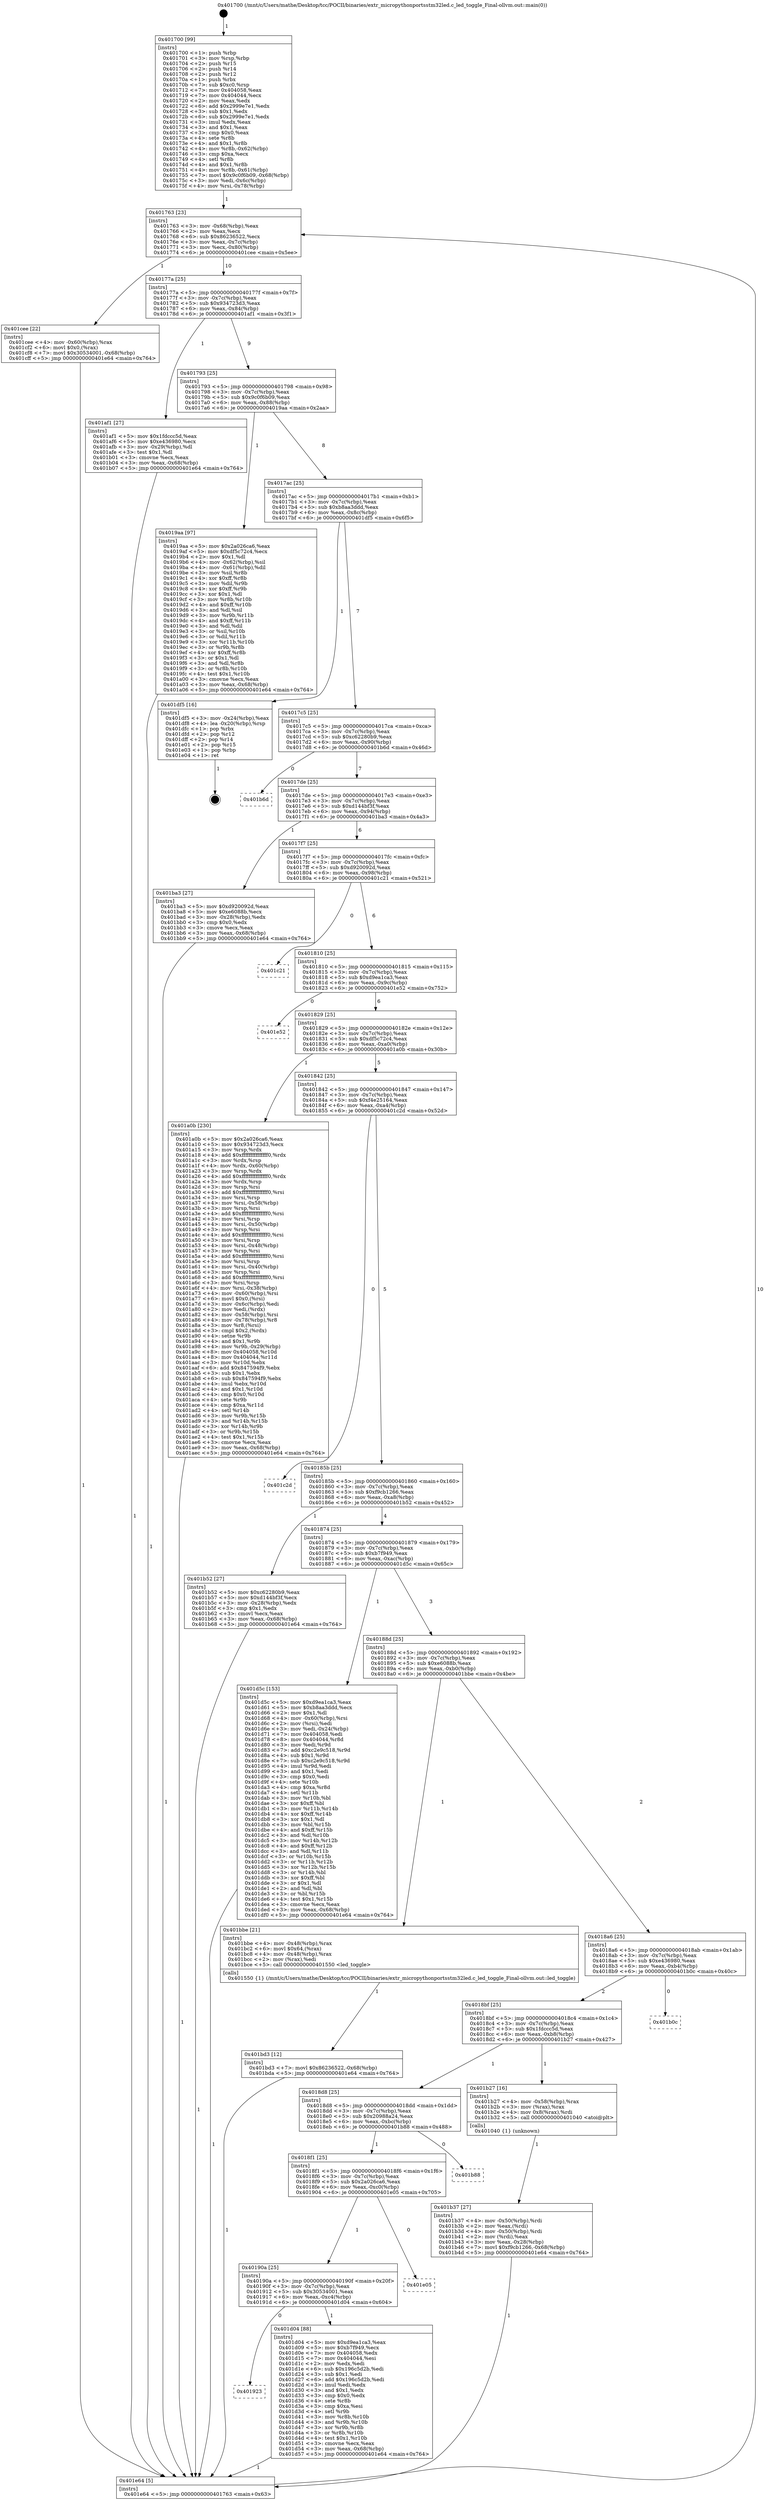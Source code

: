digraph "0x401700" {
  label = "0x401700 (/mnt/c/Users/mathe/Desktop/tcc/POCII/binaries/extr_micropythonportsstm32led.c_led_toggle_Final-ollvm.out::main(0))"
  labelloc = "t"
  node[shape=record]

  Entry [label="",width=0.3,height=0.3,shape=circle,fillcolor=black,style=filled]
  "0x401763" [label="{
     0x401763 [23]\l
     | [instrs]\l
     &nbsp;&nbsp;0x401763 \<+3\>: mov -0x68(%rbp),%eax\l
     &nbsp;&nbsp;0x401766 \<+2\>: mov %eax,%ecx\l
     &nbsp;&nbsp;0x401768 \<+6\>: sub $0x86236522,%ecx\l
     &nbsp;&nbsp;0x40176e \<+3\>: mov %eax,-0x7c(%rbp)\l
     &nbsp;&nbsp;0x401771 \<+3\>: mov %ecx,-0x80(%rbp)\l
     &nbsp;&nbsp;0x401774 \<+6\>: je 0000000000401cee \<main+0x5ee\>\l
  }"]
  "0x401cee" [label="{
     0x401cee [22]\l
     | [instrs]\l
     &nbsp;&nbsp;0x401cee \<+4\>: mov -0x60(%rbp),%rax\l
     &nbsp;&nbsp;0x401cf2 \<+6\>: movl $0x0,(%rax)\l
     &nbsp;&nbsp;0x401cf8 \<+7\>: movl $0x30534001,-0x68(%rbp)\l
     &nbsp;&nbsp;0x401cff \<+5\>: jmp 0000000000401e64 \<main+0x764\>\l
  }"]
  "0x40177a" [label="{
     0x40177a [25]\l
     | [instrs]\l
     &nbsp;&nbsp;0x40177a \<+5\>: jmp 000000000040177f \<main+0x7f\>\l
     &nbsp;&nbsp;0x40177f \<+3\>: mov -0x7c(%rbp),%eax\l
     &nbsp;&nbsp;0x401782 \<+5\>: sub $0x934723d3,%eax\l
     &nbsp;&nbsp;0x401787 \<+6\>: mov %eax,-0x84(%rbp)\l
     &nbsp;&nbsp;0x40178d \<+6\>: je 0000000000401af1 \<main+0x3f1\>\l
  }"]
  Exit [label="",width=0.3,height=0.3,shape=circle,fillcolor=black,style=filled,peripheries=2]
  "0x401af1" [label="{
     0x401af1 [27]\l
     | [instrs]\l
     &nbsp;&nbsp;0x401af1 \<+5\>: mov $0x1fdccc5d,%eax\l
     &nbsp;&nbsp;0x401af6 \<+5\>: mov $0xe436980,%ecx\l
     &nbsp;&nbsp;0x401afb \<+3\>: mov -0x29(%rbp),%dl\l
     &nbsp;&nbsp;0x401afe \<+3\>: test $0x1,%dl\l
     &nbsp;&nbsp;0x401b01 \<+3\>: cmovne %ecx,%eax\l
     &nbsp;&nbsp;0x401b04 \<+3\>: mov %eax,-0x68(%rbp)\l
     &nbsp;&nbsp;0x401b07 \<+5\>: jmp 0000000000401e64 \<main+0x764\>\l
  }"]
  "0x401793" [label="{
     0x401793 [25]\l
     | [instrs]\l
     &nbsp;&nbsp;0x401793 \<+5\>: jmp 0000000000401798 \<main+0x98\>\l
     &nbsp;&nbsp;0x401798 \<+3\>: mov -0x7c(%rbp),%eax\l
     &nbsp;&nbsp;0x40179b \<+5\>: sub $0x9c0f6b09,%eax\l
     &nbsp;&nbsp;0x4017a0 \<+6\>: mov %eax,-0x88(%rbp)\l
     &nbsp;&nbsp;0x4017a6 \<+6\>: je 00000000004019aa \<main+0x2aa\>\l
  }"]
  "0x401923" [label="{
     0x401923\l
  }", style=dashed]
  "0x4019aa" [label="{
     0x4019aa [97]\l
     | [instrs]\l
     &nbsp;&nbsp;0x4019aa \<+5\>: mov $0x2a026ca6,%eax\l
     &nbsp;&nbsp;0x4019af \<+5\>: mov $0xdf5c72c4,%ecx\l
     &nbsp;&nbsp;0x4019b4 \<+2\>: mov $0x1,%dl\l
     &nbsp;&nbsp;0x4019b6 \<+4\>: mov -0x62(%rbp),%sil\l
     &nbsp;&nbsp;0x4019ba \<+4\>: mov -0x61(%rbp),%dil\l
     &nbsp;&nbsp;0x4019be \<+3\>: mov %sil,%r8b\l
     &nbsp;&nbsp;0x4019c1 \<+4\>: xor $0xff,%r8b\l
     &nbsp;&nbsp;0x4019c5 \<+3\>: mov %dil,%r9b\l
     &nbsp;&nbsp;0x4019c8 \<+4\>: xor $0xff,%r9b\l
     &nbsp;&nbsp;0x4019cc \<+3\>: xor $0x1,%dl\l
     &nbsp;&nbsp;0x4019cf \<+3\>: mov %r8b,%r10b\l
     &nbsp;&nbsp;0x4019d2 \<+4\>: and $0xff,%r10b\l
     &nbsp;&nbsp;0x4019d6 \<+3\>: and %dl,%sil\l
     &nbsp;&nbsp;0x4019d9 \<+3\>: mov %r9b,%r11b\l
     &nbsp;&nbsp;0x4019dc \<+4\>: and $0xff,%r11b\l
     &nbsp;&nbsp;0x4019e0 \<+3\>: and %dl,%dil\l
     &nbsp;&nbsp;0x4019e3 \<+3\>: or %sil,%r10b\l
     &nbsp;&nbsp;0x4019e6 \<+3\>: or %dil,%r11b\l
     &nbsp;&nbsp;0x4019e9 \<+3\>: xor %r11b,%r10b\l
     &nbsp;&nbsp;0x4019ec \<+3\>: or %r9b,%r8b\l
     &nbsp;&nbsp;0x4019ef \<+4\>: xor $0xff,%r8b\l
     &nbsp;&nbsp;0x4019f3 \<+3\>: or $0x1,%dl\l
     &nbsp;&nbsp;0x4019f6 \<+3\>: and %dl,%r8b\l
     &nbsp;&nbsp;0x4019f9 \<+3\>: or %r8b,%r10b\l
     &nbsp;&nbsp;0x4019fc \<+4\>: test $0x1,%r10b\l
     &nbsp;&nbsp;0x401a00 \<+3\>: cmovne %ecx,%eax\l
     &nbsp;&nbsp;0x401a03 \<+3\>: mov %eax,-0x68(%rbp)\l
     &nbsp;&nbsp;0x401a06 \<+5\>: jmp 0000000000401e64 \<main+0x764\>\l
  }"]
  "0x4017ac" [label="{
     0x4017ac [25]\l
     | [instrs]\l
     &nbsp;&nbsp;0x4017ac \<+5\>: jmp 00000000004017b1 \<main+0xb1\>\l
     &nbsp;&nbsp;0x4017b1 \<+3\>: mov -0x7c(%rbp),%eax\l
     &nbsp;&nbsp;0x4017b4 \<+5\>: sub $0xb8aa3ddd,%eax\l
     &nbsp;&nbsp;0x4017b9 \<+6\>: mov %eax,-0x8c(%rbp)\l
     &nbsp;&nbsp;0x4017bf \<+6\>: je 0000000000401df5 \<main+0x6f5\>\l
  }"]
  "0x401e64" [label="{
     0x401e64 [5]\l
     | [instrs]\l
     &nbsp;&nbsp;0x401e64 \<+5\>: jmp 0000000000401763 \<main+0x63\>\l
  }"]
  "0x401700" [label="{
     0x401700 [99]\l
     | [instrs]\l
     &nbsp;&nbsp;0x401700 \<+1\>: push %rbp\l
     &nbsp;&nbsp;0x401701 \<+3\>: mov %rsp,%rbp\l
     &nbsp;&nbsp;0x401704 \<+2\>: push %r15\l
     &nbsp;&nbsp;0x401706 \<+2\>: push %r14\l
     &nbsp;&nbsp;0x401708 \<+2\>: push %r12\l
     &nbsp;&nbsp;0x40170a \<+1\>: push %rbx\l
     &nbsp;&nbsp;0x40170b \<+7\>: sub $0xc0,%rsp\l
     &nbsp;&nbsp;0x401712 \<+7\>: mov 0x404058,%eax\l
     &nbsp;&nbsp;0x401719 \<+7\>: mov 0x404044,%ecx\l
     &nbsp;&nbsp;0x401720 \<+2\>: mov %eax,%edx\l
     &nbsp;&nbsp;0x401722 \<+6\>: add $0x2999e7e1,%edx\l
     &nbsp;&nbsp;0x401728 \<+3\>: sub $0x1,%edx\l
     &nbsp;&nbsp;0x40172b \<+6\>: sub $0x2999e7e1,%edx\l
     &nbsp;&nbsp;0x401731 \<+3\>: imul %edx,%eax\l
     &nbsp;&nbsp;0x401734 \<+3\>: and $0x1,%eax\l
     &nbsp;&nbsp;0x401737 \<+3\>: cmp $0x0,%eax\l
     &nbsp;&nbsp;0x40173a \<+4\>: sete %r8b\l
     &nbsp;&nbsp;0x40173e \<+4\>: and $0x1,%r8b\l
     &nbsp;&nbsp;0x401742 \<+4\>: mov %r8b,-0x62(%rbp)\l
     &nbsp;&nbsp;0x401746 \<+3\>: cmp $0xa,%ecx\l
     &nbsp;&nbsp;0x401749 \<+4\>: setl %r8b\l
     &nbsp;&nbsp;0x40174d \<+4\>: and $0x1,%r8b\l
     &nbsp;&nbsp;0x401751 \<+4\>: mov %r8b,-0x61(%rbp)\l
     &nbsp;&nbsp;0x401755 \<+7\>: movl $0x9c0f6b09,-0x68(%rbp)\l
     &nbsp;&nbsp;0x40175c \<+3\>: mov %edi,-0x6c(%rbp)\l
     &nbsp;&nbsp;0x40175f \<+4\>: mov %rsi,-0x78(%rbp)\l
  }"]
  "0x401d04" [label="{
     0x401d04 [88]\l
     | [instrs]\l
     &nbsp;&nbsp;0x401d04 \<+5\>: mov $0xd9ea1ca3,%eax\l
     &nbsp;&nbsp;0x401d09 \<+5\>: mov $0xb7f949,%ecx\l
     &nbsp;&nbsp;0x401d0e \<+7\>: mov 0x404058,%edx\l
     &nbsp;&nbsp;0x401d15 \<+7\>: mov 0x404044,%esi\l
     &nbsp;&nbsp;0x401d1c \<+2\>: mov %edx,%edi\l
     &nbsp;&nbsp;0x401d1e \<+6\>: sub $0x196c5d2b,%edi\l
     &nbsp;&nbsp;0x401d24 \<+3\>: sub $0x1,%edi\l
     &nbsp;&nbsp;0x401d27 \<+6\>: add $0x196c5d2b,%edi\l
     &nbsp;&nbsp;0x401d2d \<+3\>: imul %edi,%edx\l
     &nbsp;&nbsp;0x401d30 \<+3\>: and $0x1,%edx\l
     &nbsp;&nbsp;0x401d33 \<+3\>: cmp $0x0,%edx\l
     &nbsp;&nbsp;0x401d36 \<+4\>: sete %r8b\l
     &nbsp;&nbsp;0x401d3a \<+3\>: cmp $0xa,%esi\l
     &nbsp;&nbsp;0x401d3d \<+4\>: setl %r9b\l
     &nbsp;&nbsp;0x401d41 \<+3\>: mov %r8b,%r10b\l
     &nbsp;&nbsp;0x401d44 \<+3\>: and %r9b,%r10b\l
     &nbsp;&nbsp;0x401d47 \<+3\>: xor %r9b,%r8b\l
     &nbsp;&nbsp;0x401d4a \<+3\>: or %r8b,%r10b\l
     &nbsp;&nbsp;0x401d4d \<+4\>: test $0x1,%r10b\l
     &nbsp;&nbsp;0x401d51 \<+3\>: cmovne %ecx,%eax\l
     &nbsp;&nbsp;0x401d54 \<+3\>: mov %eax,-0x68(%rbp)\l
     &nbsp;&nbsp;0x401d57 \<+5\>: jmp 0000000000401e64 \<main+0x764\>\l
  }"]
  "0x401df5" [label="{
     0x401df5 [16]\l
     | [instrs]\l
     &nbsp;&nbsp;0x401df5 \<+3\>: mov -0x24(%rbp),%eax\l
     &nbsp;&nbsp;0x401df8 \<+4\>: lea -0x20(%rbp),%rsp\l
     &nbsp;&nbsp;0x401dfc \<+1\>: pop %rbx\l
     &nbsp;&nbsp;0x401dfd \<+2\>: pop %r12\l
     &nbsp;&nbsp;0x401dff \<+2\>: pop %r14\l
     &nbsp;&nbsp;0x401e01 \<+2\>: pop %r15\l
     &nbsp;&nbsp;0x401e03 \<+1\>: pop %rbp\l
     &nbsp;&nbsp;0x401e04 \<+1\>: ret\l
  }"]
  "0x4017c5" [label="{
     0x4017c5 [25]\l
     | [instrs]\l
     &nbsp;&nbsp;0x4017c5 \<+5\>: jmp 00000000004017ca \<main+0xca\>\l
     &nbsp;&nbsp;0x4017ca \<+3\>: mov -0x7c(%rbp),%eax\l
     &nbsp;&nbsp;0x4017cd \<+5\>: sub $0xc62280b9,%eax\l
     &nbsp;&nbsp;0x4017d2 \<+6\>: mov %eax,-0x90(%rbp)\l
     &nbsp;&nbsp;0x4017d8 \<+6\>: je 0000000000401b6d \<main+0x46d\>\l
  }"]
  "0x40190a" [label="{
     0x40190a [25]\l
     | [instrs]\l
     &nbsp;&nbsp;0x40190a \<+5\>: jmp 000000000040190f \<main+0x20f\>\l
     &nbsp;&nbsp;0x40190f \<+3\>: mov -0x7c(%rbp),%eax\l
     &nbsp;&nbsp;0x401912 \<+5\>: sub $0x30534001,%eax\l
     &nbsp;&nbsp;0x401917 \<+6\>: mov %eax,-0xc4(%rbp)\l
     &nbsp;&nbsp;0x40191d \<+6\>: je 0000000000401d04 \<main+0x604\>\l
  }"]
  "0x401b6d" [label="{
     0x401b6d\l
  }", style=dashed]
  "0x4017de" [label="{
     0x4017de [25]\l
     | [instrs]\l
     &nbsp;&nbsp;0x4017de \<+5\>: jmp 00000000004017e3 \<main+0xe3\>\l
     &nbsp;&nbsp;0x4017e3 \<+3\>: mov -0x7c(%rbp),%eax\l
     &nbsp;&nbsp;0x4017e6 \<+5\>: sub $0xd144bf3f,%eax\l
     &nbsp;&nbsp;0x4017eb \<+6\>: mov %eax,-0x94(%rbp)\l
     &nbsp;&nbsp;0x4017f1 \<+6\>: je 0000000000401ba3 \<main+0x4a3\>\l
  }"]
  "0x401e05" [label="{
     0x401e05\l
  }", style=dashed]
  "0x401ba3" [label="{
     0x401ba3 [27]\l
     | [instrs]\l
     &nbsp;&nbsp;0x401ba3 \<+5\>: mov $0xd920092d,%eax\l
     &nbsp;&nbsp;0x401ba8 \<+5\>: mov $0xe6088b,%ecx\l
     &nbsp;&nbsp;0x401bad \<+3\>: mov -0x28(%rbp),%edx\l
     &nbsp;&nbsp;0x401bb0 \<+3\>: cmp $0x0,%edx\l
     &nbsp;&nbsp;0x401bb3 \<+3\>: cmove %ecx,%eax\l
     &nbsp;&nbsp;0x401bb6 \<+3\>: mov %eax,-0x68(%rbp)\l
     &nbsp;&nbsp;0x401bb9 \<+5\>: jmp 0000000000401e64 \<main+0x764\>\l
  }"]
  "0x4017f7" [label="{
     0x4017f7 [25]\l
     | [instrs]\l
     &nbsp;&nbsp;0x4017f7 \<+5\>: jmp 00000000004017fc \<main+0xfc\>\l
     &nbsp;&nbsp;0x4017fc \<+3\>: mov -0x7c(%rbp),%eax\l
     &nbsp;&nbsp;0x4017ff \<+5\>: sub $0xd920092d,%eax\l
     &nbsp;&nbsp;0x401804 \<+6\>: mov %eax,-0x98(%rbp)\l
     &nbsp;&nbsp;0x40180a \<+6\>: je 0000000000401c21 \<main+0x521\>\l
  }"]
  "0x4018f1" [label="{
     0x4018f1 [25]\l
     | [instrs]\l
     &nbsp;&nbsp;0x4018f1 \<+5\>: jmp 00000000004018f6 \<main+0x1f6\>\l
     &nbsp;&nbsp;0x4018f6 \<+3\>: mov -0x7c(%rbp),%eax\l
     &nbsp;&nbsp;0x4018f9 \<+5\>: sub $0x2a026ca6,%eax\l
     &nbsp;&nbsp;0x4018fe \<+6\>: mov %eax,-0xc0(%rbp)\l
     &nbsp;&nbsp;0x401904 \<+6\>: je 0000000000401e05 \<main+0x705\>\l
  }"]
  "0x401c21" [label="{
     0x401c21\l
  }", style=dashed]
  "0x401810" [label="{
     0x401810 [25]\l
     | [instrs]\l
     &nbsp;&nbsp;0x401810 \<+5\>: jmp 0000000000401815 \<main+0x115\>\l
     &nbsp;&nbsp;0x401815 \<+3\>: mov -0x7c(%rbp),%eax\l
     &nbsp;&nbsp;0x401818 \<+5\>: sub $0xd9ea1ca3,%eax\l
     &nbsp;&nbsp;0x40181d \<+6\>: mov %eax,-0x9c(%rbp)\l
     &nbsp;&nbsp;0x401823 \<+6\>: je 0000000000401e52 \<main+0x752\>\l
  }"]
  "0x401b88" [label="{
     0x401b88\l
  }", style=dashed]
  "0x401e52" [label="{
     0x401e52\l
  }", style=dashed]
  "0x401829" [label="{
     0x401829 [25]\l
     | [instrs]\l
     &nbsp;&nbsp;0x401829 \<+5\>: jmp 000000000040182e \<main+0x12e\>\l
     &nbsp;&nbsp;0x40182e \<+3\>: mov -0x7c(%rbp),%eax\l
     &nbsp;&nbsp;0x401831 \<+5\>: sub $0xdf5c72c4,%eax\l
     &nbsp;&nbsp;0x401836 \<+6\>: mov %eax,-0xa0(%rbp)\l
     &nbsp;&nbsp;0x40183c \<+6\>: je 0000000000401a0b \<main+0x30b\>\l
  }"]
  "0x401bd3" [label="{
     0x401bd3 [12]\l
     | [instrs]\l
     &nbsp;&nbsp;0x401bd3 \<+7\>: movl $0x86236522,-0x68(%rbp)\l
     &nbsp;&nbsp;0x401bda \<+5\>: jmp 0000000000401e64 \<main+0x764\>\l
  }"]
  "0x401a0b" [label="{
     0x401a0b [230]\l
     | [instrs]\l
     &nbsp;&nbsp;0x401a0b \<+5\>: mov $0x2a026ca6,%eax\l
     &nbsp;&nbsp;0x401a10 \<+5\>: mov $0x934723d3,%ecx\l
     &nbsp;&nbsp;0x401a15 \<+3\>: mov %rsp,%rdx\l
     &nbsp;&nbsp;0x401a18 \<+4\>: add $0xfffffffffffffff0,%rdx\l
     &nbsp;&nbsp;0x401a1c \<+3\>: mov %rdx,%rsp\l
     &nbsp;&nbsp;0x401a1f \<+4\>: mov %rdx,-0x60(%rbp)\l
     &nbsp;&nbsp;0x401a23 \<+3\>: mov %rsp,%rdx\l
     &nbsp;&nbsp;0x401a26 \<+4\>: add $0xfffffffffffffff0,%rdx\l
     &nbsp;&nbsp;0x401a2a \<+3\>: mov %rdx,%rsp\l
     &nbsp;&nbsp;0x401a2d \<+3\>: mov %rsp,%rsi\l
     &nbsp;&nbsp;0x401a30 \<+4\>: add $0xfffffffffffffff0,%rsi\l
     &nbsp;&nbsp;0x401a34 \<+3\>: mov %rsi,%rsp\l
     &nbsp;&nbsp;0x401a37 \<+4\>: mov %rsi,-0x58(%rbp)\l
     &nbsp;&nbsp;0x401a3b \<+3\>: mov %rsp,%rsi\l
     &nbsp;&nbsp;0x401a3e \<+4\>: add $0xfffffffffffffff0,%rsi\l
     &nbsp;&nbsp;0x401a42 \<+3\>: mov %rsi,%rsp\l
     &nbsp;&nbsp;0x401a45 \<+4\>: mov %rsi,-0x50(%rbp)\l
     &nbsp;&nbsp;0x401a49 \<+3\>: mov %rsp,%rsi\l
     &nbsp;&nbsp;0x401a4c \<+4\>: add $0xfffffffffffffff0,%rsi\l
     &nbsp;&nbsp;0x401a50 \<+3\>: mov %rsi,%rsp\l
     &nbsp;&nbsp;0x401a53 \<+4\>: mov %rsi,-0x48(%rbp)\l
     &nbsp;&nbsp;0x401a57 \<+3\>: mov %rsp,%rsi\l
     &nbsp;&nbsp;0x401a5a \<+4\>: add $0xfffffffffffffff0,%rsi\l
     &nbsp;&nbsp;0x401a5e \<+3\>: mov %rsi,%rsp\l
     &nbsp;&nbsp;0x401a61 \<+4\>: mov %rsi,-0x40(%rbp)\l
     &nbsp;&nbsp;0x401a65 \<+3\>: mov %rsp,%rsi\l
     &nbsp;&nbsp;0x401a68 \<+4\>: add $0xfffffffffffffff0,%rsi\l
     &nbsp;&nbsp;0x401a6c \<+3\>: mov %rsi,%rsp\l
     &nbsp;&nbsp;0x401a6f \<+4\>: mov %rsi,-0x38(%rbp)\l
     &nbsp;&nbsp;0x401a73 \<+4\>: mov -0x60(%rbp),%rsi\l
     &nbsp;&nbsp;0x401a77 \<+6\>: movl $0x0,(%rsi)\l
     &nbsp;&nbsp;0x401a7d \<+3\>: mov -0x6c(%rbp),%edi\l
     &nbsp;&nbsp;0x401a80 \<+2\>: mov %edi,(%rdx)\l
     &nbsp;&nbsp;0x401a82 \<+4\>: mov -0x58(%rbp),%rsi\l
     &nbsp;&nbsp;0x401a86 \<+4\>: mov -0x78(%rbp),%r8\l
     &nbsp;&nbsp;0x401a8a \<+3\>: mov %r8,(%rsi)\l
     &nbsp;&nbsp;0x401a8d \<+3\>: cmpl $0x2,(%rdx)\l
     &nbsp;&nbsp;0x401a90 \<+4\>: setne %r9b\l
     &nbsp;&nbsp;0x401a94 \<+4\>: and $0x1,%r9b\l
     &nbsp;&nbsp;0x401a98 \<+4\>: mov %r9b,-0x29(%rbp)\l
     &nbsp;&nbsp;0x401a9c \<+8\>: mov 0x404058,%r10d\l
     &nbsp;&nbsp;0x401aa4 \<+8\>: mov 0x404044,%r11d\l
     &nbsp;&nbsp;0x401aac \<+3\>: mov %r10d,%ebx\l
     &nbsp;&nbsp;0x401aaf \<+6\>: add $0x847594f9,%ebx\l
     &nbsp;&nbsp;0x401ab5 \<+3\>: sub $0x1,%ebx\l
     &nbsp;&nbsp;0x401ab8 \<+6\>: sub $0x847594f9,%ebx\l
     &nbsp;&nbsp;0x401abe \<+4\>: imul %ebx,%r10d\l
     &nbsp;&nbsp;0x401ac2 \<+4\>: and $0x1,%r10d\l
     &nbsp;&nbsp;0x401ac6 \<+4\>: cmp $0x0,%r10d\l
     &nbsp;&nbsp;0x401aca \<+4\>: sete %r9b\l
     &nbsp;&nbsp;0x401ace \<+4\>: cmp $0xa,%r11d\l
     &nbsp;&nbsp;0x401ad2 \<+4\>: setl %r14b\l
     &nbsp;&nbsp;0x401ad6 \<+3\>: mov %r9b,%r15b\l
     &nbsp;&nbsp;0x401ad9 \<+3\>: and %r14b,%r15b\l
     &nbsp;&nbsp;0x401adc \<+3\>: xor %r14b,%r9b\l
     &nbsp;&nbsp;0x401adf \<+3\>: or %r9b,%r15b\l
     &nbsp;&nbsp;0x401ae2 \<+4\>: test $0x1,%r15b\l
     &nbsp;&nbsp;0x401ae6 \<+3\>: cmovne %ecx,%eax\l
     &nbsp;&nbsp;0x401ae9 \<+3\>: mov %eax,-0x68(%rbp)\l
     &nbsp;&nbsp;0x401aec \<+5\>: jmp 0000000000401e64 \<main+0x764\>\l
  }"]
  "0x401842" [label="{
     0x401842 [25]\l
     | [instrs]\l
     &nbsp;&nbsp;0x401842 \<+5\>: jmp 0000000000401847 \<main+0x147\>\l
     &nbsp;&nbsp;0x401847 \<+3\>: mov -0x7c(%rbp),%eax\l
     &nbsp;&nbsp;0x40184a \<+5\>: sub $0xf4e25164,%eax\l
     &nbsp;&nbsp;0x40184f \<+6\>: mov %eax,-0xa4(%rbp)\l
     &nbsp;&nbsp;0x401855 \<+6\>: je 0000000000401c2d \<main+0x52d\>\l
  }"]
  "0x401b37" [label="{
     0x401b37 [27]\l
     | [instrs]\l
     &nbsp;&nbsp;0x401b37 \<+4\>: mov -0x50(%rbp),%rdi\l
     &nbsp;&nbsp;0x401b3b \<+2\>: mov %eax,(%rdi)\l
     &nbsp;&nbsp;0x401b3d \<+4\>: mov -0x50(%rbp),%rdi\l
     &nbsp;&nbsp;0x401b41 \<+2\>: mov (%rdi),%eax\l
     &nbsp;&nbsp;0x401b43 \<+3\>: mov %eax,-0x28(%rbp)\l
     &nbsp;&nbsp;0x401b46 \<+7\>: movl $0xf9cb1266,-0x68(%rbp)\l
     &nbsp;&nbsp;0x401b4d \<+5\>: jmp 0000000000401e64 \<main+0x764\>\l
  }"]
  "0x401c2d" [label="{
     0x401c2d\l
  }", style=dashed]
  "0x40185b" [label="{
     0x40185b [25]\l
     | [instrs]\l
     &nbsp;&nbsp;0x40185b \<+5\>: jmp 0000000000401860 \<main+0x160\>\l
     &nbsp;&nbsp;0x401860 \<+3\>: mov -0x7c(%rbp),%eax\l
     &nbsp;&nbsp;0x401863 \<+5\>: sub $0xf9cb1266,%eax\l
     &nbsp;&nbsp;0x401868 \<+6\>: mov %eax,-0xa8(%rbp)\l
     &nbsp;&nbsp;0x40186e \<+6\>: je 0000000000401b52 \<main+0x452\>\l
  }"]
  "0x4018d8" [label="{
     0x4018d8 [25]\l
     | [instrs]\l
     &nbsp;&nbsp;0x4018d8 \<+5\>: jmp 00000000004018dd \<main+0x1dd\>\l
     &nbsp;&nbsp;0x4018dd \<+3\>: mov -0x7c(%rbp),%eax\l
     &nbsp;&nbsp;0x4018e0 \<+5\>: sub $0x20988a24,%eax\l
     &nbsp;&nbsp;0x4018e5 \<+6\>: mov %eax,-0xbc(%rbp)\l
     &nbsp;&nbsp;0x4018eb \<+6\>: je 0000000000401b88 \<main+0x488\>\l
  }"]
  "0x401b52" [label="{
     0x401b52 [27]\l
     | [instrs]\l
     &nbsp;&nbsp;0x401b52 \<+5\>: mov $0xc62280b9,%eax\l
     &nbsp;&nbsp;0x401b57 \<+5\>: mov $0xd144bf3f,%ecx\l
     &nbsp;&nbsp;0x401b5c \<+3\>: mov -0x28(%rbp),%edx\l
     &nbsp;&nbsp;0x401b5f \<+3\>: cmp $0x1,%edx\l
     &nbsp;&nbsp;0x401b62 \<+3\>: cmovl %ecx,%eax\l
     &nbsp;&nbsp;0x401b65 \<+3\>: mov %eax,-0x68(%rbp)\l
     &nbsp;&nbsp;0x401b68 \<+5\>: jmp 0000000000401e64 \<main+0x764\>\l
  }"]
  "0x401874" [label="{
     0x401874 [25]\l
     | [instrs]\l
     &nbsp;&nbsp;0x401874 \<+5\>: jmp 0000000000401879 \<main+0x179\>\l
     &nbsp;&nbsp;0x401879 \<+3\>: mov -0x7c(%rbp),%eax\l
     &nbsp;&nbsp;0x40187c \<+5\>: sub $0xb7f949,%eax\l
     &nbsp;&nbsp;0x401881 \<+6\>: mov %eax,-0xac(%rbp)\l
     &nbsp;&nbsp;0x401887 \<+6\>: je 0000000000401d5c \<main+0x65c\>\l
  }"]
  "0x401b27" [label="{
     0x401b27 [16]\l
     | [instrs]\l
     &nbsp;&nbsp;0x401b27 \<+4\>: mov -0x58(%rbp),%rax\l
     &nbsp;&nbsp;0x401b2b \<+3\>: mov (%rax),%rax\l
     &nbsp;&nbsp;0x401b2e \<+4\>: mov 0x8(%rax),%rdi\l
     &nbsp;&nbsp;0x401b32 \<+5\>: call 0000000000401040 \<atoi@plt\>\l
     | [calls]\l
     &nbsp;&nbsp;0x401040 \{1\} (unknown)\l
  }"]
  "0x401d5c" [label="{
     0x401d5c [153]\l
     | [instrs]\l
     &nbsp;&nbsp;0x401d5c \<+5\>: mov $0xd9ea1ca3,%eax\l
     &nbsp;&nbsp;0x401d61 \<+5\>: mov $0xb8aa3ddd,%ecx\l
     &nbsp;&nbsp;0x401d66 \<+2\>: mov $0x1,%dl\l
     &nbsp;&nbsp;0x401d68 \<+4\>: mov -0x60(%rbp),%rsi\l
     &nbsp;&nbsp;0x401d6c \<+2\>: mov (%rsi),%edi\l
     &nbsp;&nbsp;0x401d6e \<+3\>: mov %edi,-0x24(%rbp)\l
     &nbsp;&nbsp;0x401d71 \<+7\>: mov 0x404058,%edi\l
     &nbsp;&nbsp;0x401d78 \<+8\>: mov 0x404044,%r8d\l
     &nbsp;&nbsp;0x401d80 \<+3\>: mov %edi,%r9d\l
     &nbsp;&nbsp;0x401d83 \<+7\>: add $0xc2e9c518,%r9d\l
     &nbsp;&nbsp;0x401d8a \<+4\>: sub $0x1,%r9d\l
     &nbsp;&nbsp;0x401d8e \<+7\>: sub $0xc2e9c518,%r9d\l
     &nbsp;&nbsp;0x401d95 \<+4\>: imul %r9d,%edi\l
     &nbsp;&nbsp;0x401d99 \<+3\>: and $0x1,%edi\l
     &nbsp;&nbsp;0x401d9c \<+3\>: cmp $0x0,%edi\l
     &nbsp;&nbsp;0x401d9f \<+4\>: sete %r10b\l
     &nbsp;&nbsp;0x401da3 \<+4\>: cmp $0xa,%r8d\l
     &nbsp;&nbsp;0x401da7 \<+4\>: setl %r11b\l
     &nbsp;&nbsp;0x401dab \<+3\>: mov %r10b,%bl\l
     &nbsp;&nbsp;0x401dae \<+3\>: xor $0xff,%bl\l
     &nbsp;&nbsp;0x401db1 \<+3\>: mov %r11b,%r14b\l
     &nbsp;&nbsp;0x401db4 \<+4\>: xor $0xff,%r14b\l
     &nbsp;&nbsp;0x401db8 \<+3\>: xor $0x1,%dl\l
     &nbsp;&nbsp;0x401dbb \<+3\>: mov %bl,%r15b\l
     &nbsp;&nbsp;0x401dbe \<+4\>: and $0xff,%r15b\l
     &nbsp;&nbsp;0x401dc2 \<+3\>: and %dl,%r10b\l
     &nbsp;&nbsp;0x401dc5 \<+3\>: mov %r14b,%r12b\l
     &nbsp;&nbsp;0x401dc8 \<+4\>: and $0xff,%r12b\l
     &nbsp;&nbsp;0x401dcc \<+3\>: and %dl,%r11b\l
     &nbsp;&nbsp;0x401dcf \<+3\>: or %r10b,%r15b\l
     &nbsp;&nbsp;0x401dd2 \<+3\>: or %r11b,%r12b\l
     &nbsp;&nbsp;0x401dd5 \<+3\>: xor %r12b,%r15b\l
     &nbsp;&nbsp;0x401dd8 \<+3\>: or %r14b,%bl\l
     &nbsp;&nbsp;0x401ddb \<+3\>: xor $0xff,%bl\l
     &nbsp;&nbsp;0x401dde \<+3\>: or $0x1,%dl\l
     &nbsp;&nbsp;0x401de1 \<+2\>: and %dl,%bl\l
     &nbsp;&nbsp;0x401de3 \<+3\>: or %bl,%r15b\l
     &nbsp;&nbsp;0x401de6 \<+4\>: test $0x1,%r15b\l
     &nbsp;&nbsp;0x401dea \<+3\>: cmovne %ecx,%eax\l
     &nbsp;&nbsp;0x401ded \<+3\>: mov %eax,-0x68(%rbp)\l
     &nbsp;&nbsp;0x401df0 \<+5\>: jmp 0000000000401e64 \<main+0x764\>\l
  }"]
  "0x40188d" [label="{
     0x40188d [25]\l
     | [instrs]\l
     &nbsp;&nbsp;0x40188d \<+5\>: jmp 0000000000401892 \<main+0x192\>\l
     &nbsp;&nbsp;0x401892 \<+3\>: mov -0x7c(%rbp),%eax\l
     &nbsp;&nbsp;0x401895 \<+5\>: sub $0xe6088b,%eax\l
     &nbsp;&nbsp;0x40189a \<+6\>: mov %eax,-0xb0(%rbp)\l
     &nbsp;&nbsp;0x4018a0 \<+6\>: je 0000000000401bbe \<main+0x4be\>\l
  }"]
  "0x4018bf" [label="{
     0x4018bf [25]\l
     | [instrs]\l
     &nbsp;&nbsp;0x4018bf \<+5\>: jmp 00000000004018c4 \<main+0x1c4\>\l
     &nbsp;&nbsp;0x4018c4 \<+3\>: mov -0x7c(%rbp),%eax\l
     &nbsp;&nbsp;0x4018c7 \<+5\>: sub $0x1fdccc5d,%eax\l
     &nbsp;&nbsp;0x4018cc \<+6\>: mov %eax,-0xb8(%rbp)\l
     &nbsp;&nbsp;0x4018d2 \<+6\>: je 0000000000401b27 \<main+0x427\>\l
  }"]
  "0x401bbe" [label="{
     0x401bbe [21]\l
     | [instrs]\l
     &nbsp;&nbsp;0x401bbe \<+4\>: mov -0x48(%rbp),%rax\l
     &nbsp;&nbsp;0x401bc2 \<+6\>: movl $0x64,(%rax)\l
     &nbsp;&nbsp;0x401bc8 \<+4\>: mov -0x48(%rbp),%rax\l
     &nbsp;&nbsp;0x401bcc \<+2\>: mov (%rax),%edi\l
     &nbsp;&nbsp;0x401bce \<+5\>: call 0000000000401550 \<led_toggle\>\l
     | [calls]\l
     &nbsp;&nbsp;0x401550 \{1\} (/mnt/c/Users/mathe/Desktop/tcc/POCII/binaries/extr_micropythonportsstm32led.c_led_toggle_Final-ollvm.out::led_toggle)\l
  }"]
  "0x4018a6" [label="{
     0x4018a6 [25]\l
     | [instrs]\l
     &nbsp;&nbsp;0x4018a6 \<+5\>: jmp 00000000004018ab \<main+0x1ab\>\l
     &nbsp;&nbsp;0x4018ab \<+3\>: mov -0x7c(%rbp),%eax\l
     &nbsp;&nbsp;0x4018ae \<+5\>: sub $0xe436980,%eax\l
     &nbsp;&nbsp;0x4018b3 \<+6\>: mov %eax,-0xb4(%rbp)\l
     &nbsp;&nbsp;0x4018b9 \<+6\>: je 0000000000401b0c \<main+0x40c\>\l
  }"]
  "0x401b0c" [label="{
     0x401b0c\l
  }", style=dashed]
  Entry -> "0x401700" [label=" 1"]
  "0x401763" -> "0x401cee" [label=" 1"]
  "0x401763" -> "0x40177a" [label=" 10"]
  "0x401df5" -> Exit [label=" 1"]
  "0x40177a" -> "0x401af1" [label=" 1"]
  "0x40177a" -> "0x401793" [label=" 9"]
  "0x401d5c" -> "0x401e64" [label=" 1"]
  "0x401793" -> "0x4019aa" [label=" 1"]
  "0x401793" -> "0x4017ac" [label=" 8"]
  "0x4019aa" -> "0x401e64" [label=" 1"]
  "0x401700" -> "0x401763" [label=" 1"]
  "0x401e64" -> "0x401763" [label=" 10"]
  "0x401d04" -> "0x401e64" [label=" 1"]
  "0x4017ac" -> "0x401df5" [label=" 1"]
  "0x4017ac" -> "0x4017c5" [label=" 7"]
  "0x40190a" -> "0x401923" [label=" 0"]
  "0x4017c5" -> "0x401b6d" [label=" 0"]
  "0x4017c5" -> "0x4017de" [label=" 7"]
  "0x40190a" -> "0x401d04" [label=" 1"]
  "0x4017de" -> "0x401ba3" [label=" 1"]
  "0x4017de" -> "0x4017f7" [label=" 6"]
  "0x4018f1" -> "0x40190a" [label=" 1"]
  "0x4017f7" -> "0x401c21" [label=" 0"]
  "0x4017f7" -> "0x401810" [label=" 6"]
  "0x4018f1" -> "0x401e05" [label=" 0"]
  "0x401810" -> "0x401e52" [label=" 0"]
  "0x401810" -> "0x401829" [label=" 6"]
  "0x4018d8" -> "0x4018f1" [label=" 1"]
  "0x401829" -> "0x401a0b" [label=" 1"]
  "0x401829" -> "0x401842" [label=" 5"]
  "0x401a0b" -> "0x401e64" [label=" 1"]
  "0x401af1" -> "0x401e64" [label=" 1"]
  "0x4018d8" -> "0x401b88" [label=" 0"]
  "0x401842" -> "0x401c2d" [label=" 0"]
  "0x401842" -> "0x40185b" [label=" 5"]
  "0x401cee" -> "0x401e64" [label=" 1"]
  "0x40185b" -> "0x401b52" [label=" 1"]
  "0x40185b" -> "0x401874" [label=" 4"]
  "0x401bd3" -> "0x401e64" [label=" 1"]
  "0x401874" -> "0x401d5c" [label=" 1"]
  "0x401874" -> "0x40188d" [label=" 3"]
  "0x401bbe" -> "0x401bd3" [label=" 1"]
  "0x40188d" -> "0x401bbe" [label=" 1"]
  "0x40188d" -> "0x4018a6" [label=" 2"]
  "0x401b52" -> "0x401e64" [label=" 1"]
  "0x4018a6" -> "0x401b0c" [label=" 0"]
  "0x4018a6" -> "0x4018bf" [label=" 2"]
  "0x401ba3" -> "0x401e64" [label=" 1"]
  "0x4018bf" -> "0x401b27" [label=" 1"]
  "0x4018bf" -> "0x4018d8" [label=" 1"]
  "0x401b27" -> "0x401b37" [label=" 1"]
  "0x401b37" -> "0x401e64" [label=" 1"]
}
